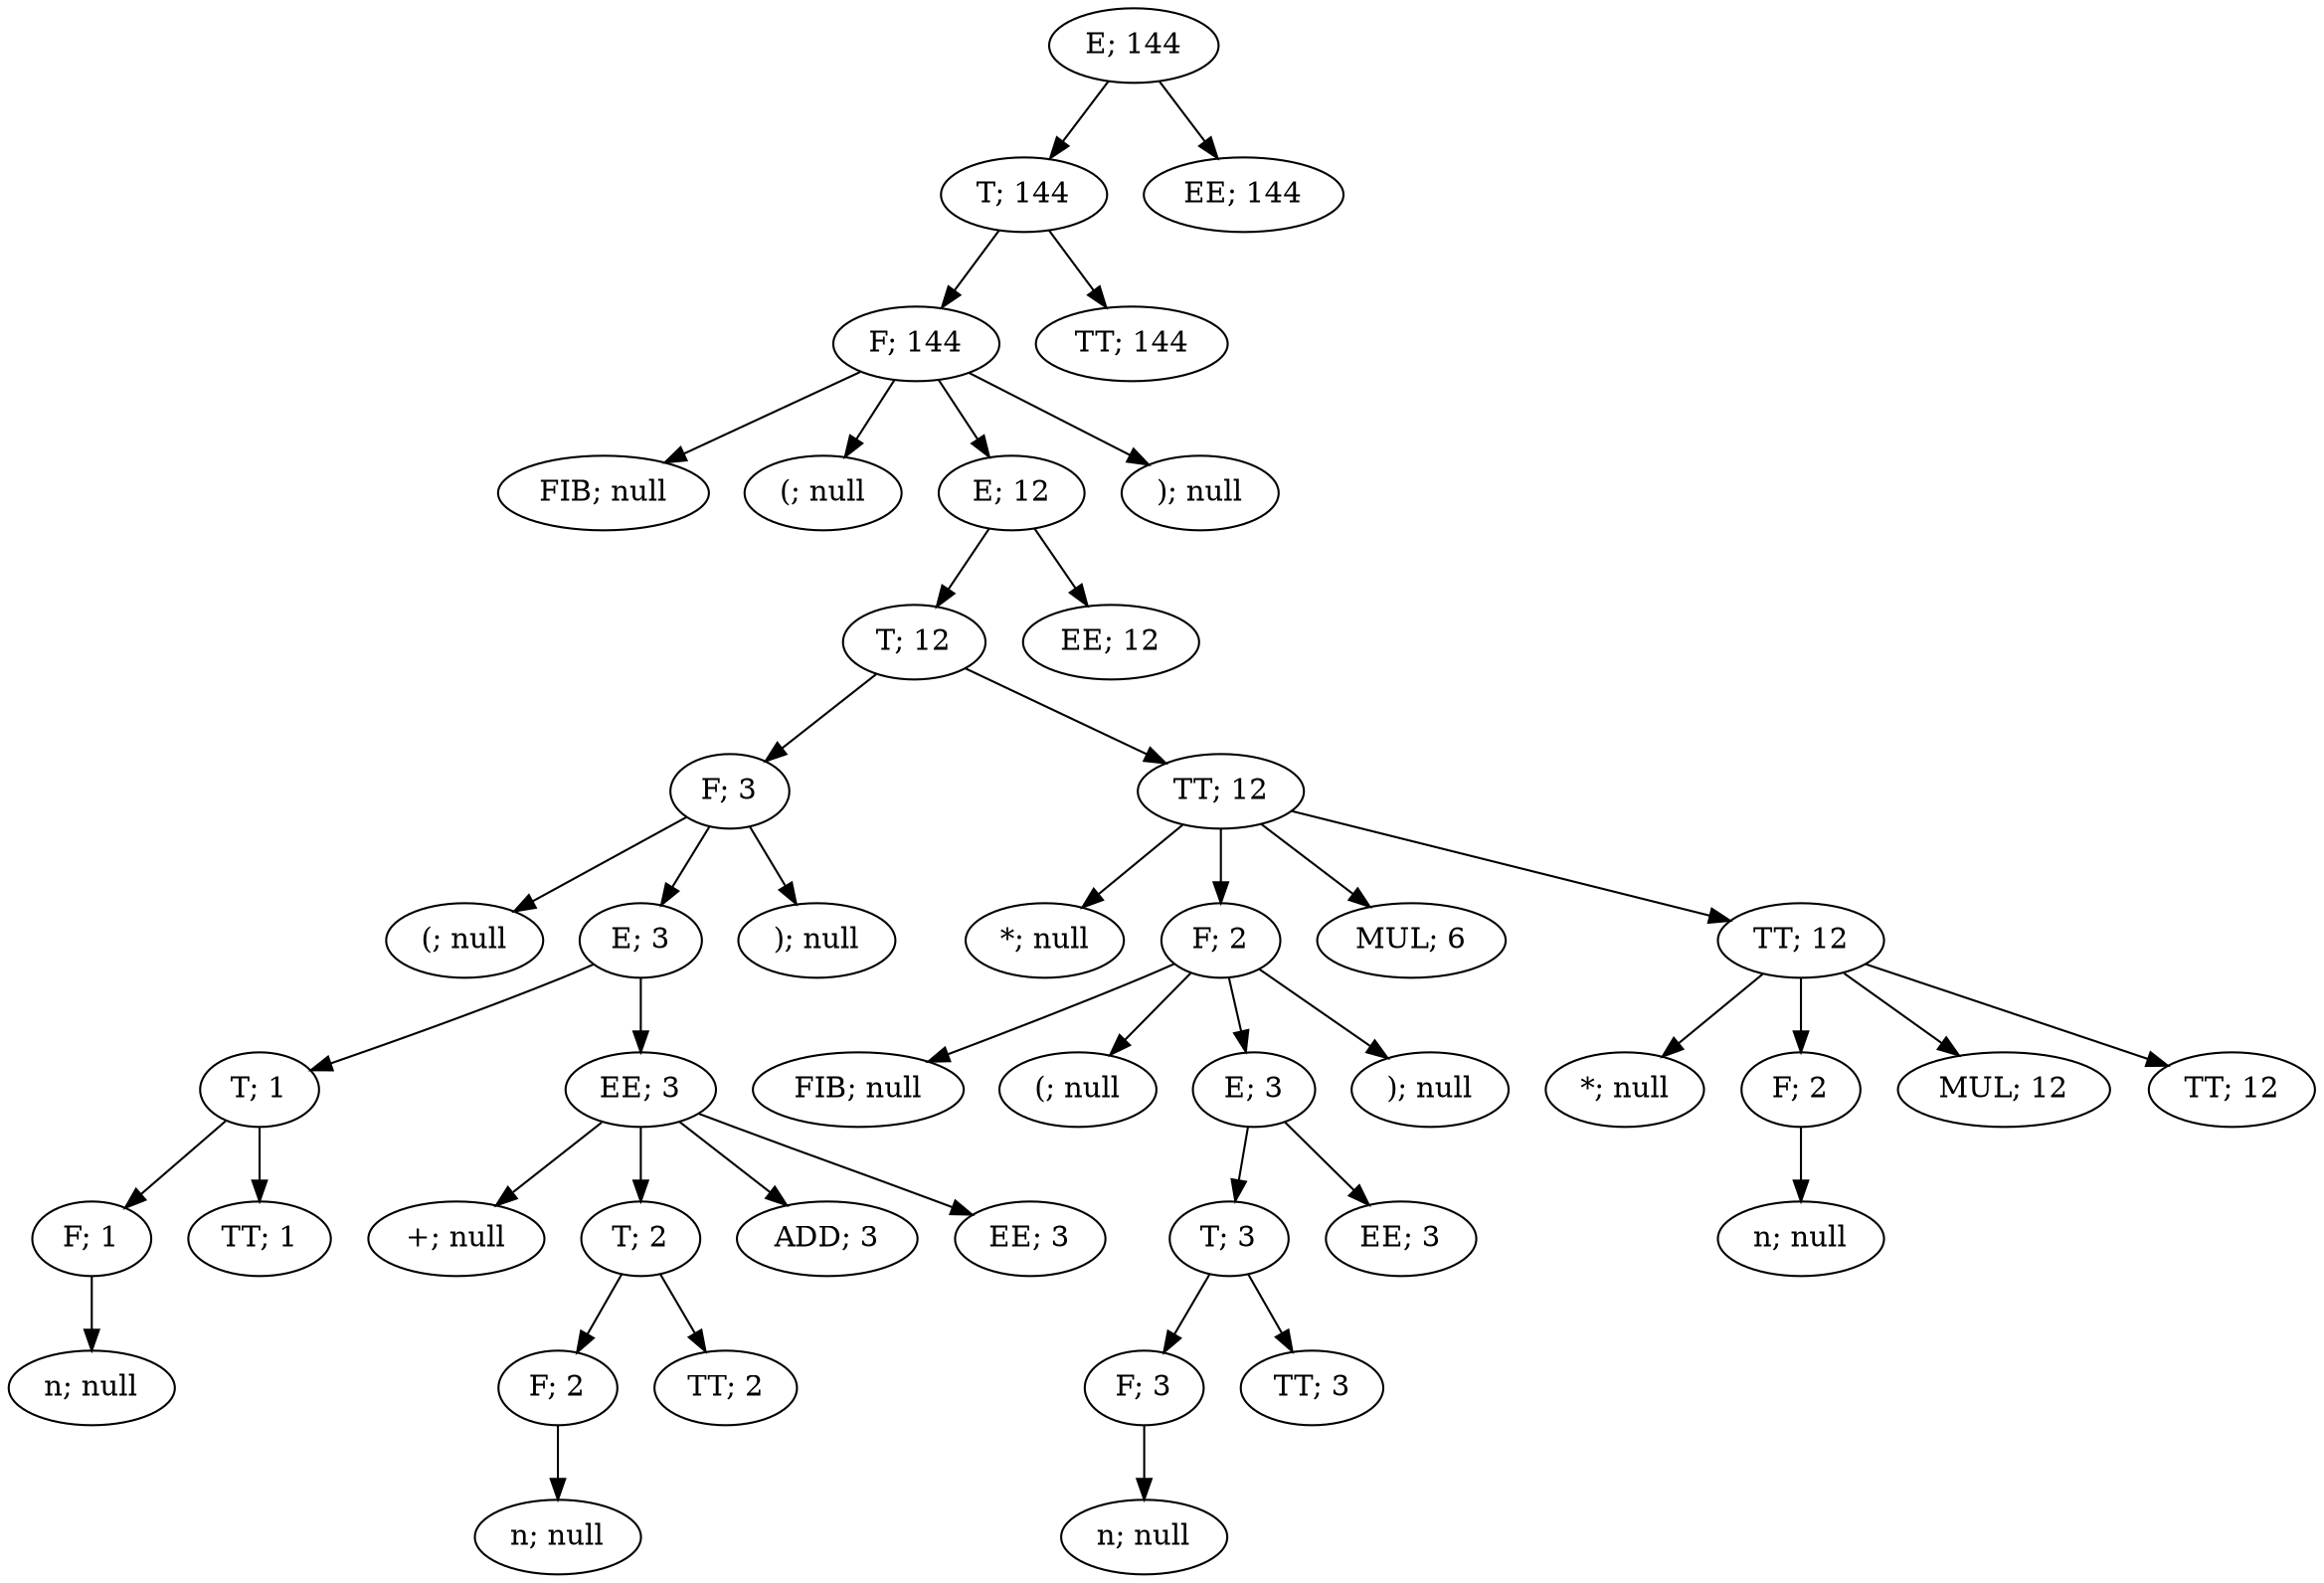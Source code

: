 digraph ParserResult {
"NonTerminal[name=E]_126" [label="E; 144"]
"NonTerminal[name=T]_124" [label="T; 144"]
"NonTerminal[name=E]_126"->"NonTerminal[name=T]_124";
"NonTerminal[name=T]_124" [label="T; 144"]
"NonTerminal[name=F]_122" [label="F; 144"]
"NonTerminal[name=T]_124"->"NonTerminal[name=F]_122";
"NonTerminal[name=F]_122" [label="F; 144"]
"Token{name='FIB', value='fib'}_81" [label="FIB; null"]
"NonTerminal[name=F]_122"->"Token{name='FIB', value='fib'}_81";
"Token{name='FIB', value='fib'}_81" [label="FIB; null"]
"Token{name='(', value='('}_82" [label="(; null"]
"NonTerminal[name=F]_122"->"Token{name='(', value='('}_82";
"Token{name='(', value='('}_82" [label="(; null"]
"NonTerminal[name=E]_120" [label="E; 12"]
"NonTerminal[name=F]_122"->"NonTerminal[name=E]_120";
"NonTerminal[name=E]_120" [label="E; 12"]
"NonTerminal[name=T]_118" [label="T; 12"]
"NonTerminal[name=E]_120"->"NonTerminal[name=T]_118";
"NonTerminal[name=T]_118" [label="T; 12"]
"NonTerminal[name=F]_98" [label="F; 3"]
"NonTerminal[name=T]_118"->"NonTerminal[name=F]_98";
"NonTerminal[name=F]_98" [label="F; 3"]
"Token{name='(', value='('}_83" [label="(; null"]
"NonTerminal[name=F]_98"->"Token{name='(', value='('}_83";
"Token{name='(', value='('}_83" [label="(; null"]
"NonTerminal[name=E]_96" [label="E; 3"]
"NonTerminal[name=F]_98"->"NonTerminal[name=E]_96";
"NonTerminal[name=E]_96" [label="E; 3"]
"NonTerminal[name=T]_87" [label="T; 1"]
"NonTerminal[name=E]_96"->"NonTerminal[name=T]_87";
"NonTerminal[name=T]_87" [label="T; 1"]
"NonTerminal[name=F]_85" [label="F; 1"]
"NonTerminal[name=T]_87"->"NonTerminal[name=F]_85";
"NonTerminal[name=F]_85" [label="F; 1"]
"Token{name='n', value='1'}_84" [label="n; null"]
"NonTerminal[name=F]_85"->"Token{name='n', value='1'}_84";
"Token{name='n', value='1'}_84" [label="n; null"]
"NonTerminal[name=TT]_86" [label="TT; 1"]
"NonTerminal[name=T]_87"->"NonTerminal[name=TT]_86";
"NonTerminal[name=TT]_86" [label="TT; 1"]
"NonTerminal[name=EE]_95" [label="EE; 3"]
"NonTerminal[name=E]_96"->"NonTerminal[name=EE]_95";
"NonTerminal[name=EE]_95" [label="EE; 3"]
"Token{name='+', value='+'}_88" [label="+; null"]
"NonTerminal[name=EE]_95"->"Token{name='+', value='+'}_88";
"Token{name='+', value='+'}_88" [label="+; null"]
"NonTerminal[name=T]_92" [label="T; 2"]
"NonTerminal[name=EE]_95"->"NonTerminal[name=T]_92";
"NonTerminal[name=T]_92" [label="T; 2"]
"NonTerminal[name=F]_90" [label="F; 2"]
"NonTerminal[name=T]_92"->"NonTerminal[name=F]_90";
"NonTerminal[name=F]_90" [label="F; 2"]
"Token{name='n', value='2'}_89" [label="n; null"]
"NonTerminal[name=F]_90"->"Token{name='n', value='2'}_89";
"Token{name='n', value='2'}_89" [label="n; null"]
"NonTerminal[name=TT]_91" [label="TT; 2"]
"NonTerminal[name=T]_92"->"NonTerminal[name=TT]_91";
"NonTerminal[name=TT]_91" [label="TT; 2"]
"NonTerminal[name=ADD]_93" [label="ADD; 3"]
"NonTerminal[name=EE]_95"->"NonTerminal[name=ADD]_93";
"NonTerminal[name=ADD]_93" [label="ADD; 3"]
"NonTerminal[name=EE]_94" [label="EE; 3"]
"NonTerminal[name=EE]_95"->"NonTerminal[name=EE]_94";
"NonTerminal[name=EE]_94" [label="EE; 3"]
"Token{name=')', value=')'}_97" [label="); null"]
"NonTerminal[name=F]_98"->"Token{name=')', value=')'}_97";
"Token{name=')', value=')'}_97" [label="); null"]
"NonTerminal[name=TT]_117" [label="TT; 12"]
"NonTerminal[name=T]_118"->"NonTerminal[name=TT]_117";
"NonTerminal[name=TT]_117" [label="TT; 12"]
"Token{name='*', value='*'}_99" [label="*; null"]
"NonTerminal[name=TT]_117"->"Token{name='*', value='*'}_99";
"Token{name='*', value='*'}_99" [label="*; null"]
"NonTerminal[name=F]_109" [label="F; 2"]
"NonTerminal[name=TT]_117"->"NonTerminal[name=F]_109";
"NonTerminal[name=F]_109" [label="F; 2"]
"Token{name='FIB', value='fib'}_100" [label="FIB; null"]
"NonTerminal[name=F]_109"->"Token{name='FIB', value='fib'}_100";
"Token{name='FIB', value='fib'}_100" [label="FIB; null"]
"Token{name='(', value='('}_101" [label="(; null"]
"NonTerminal[name=F]_109"->"Token{name='(', value='('}_101";
"Token{name='(', value='('}_101" [label="(; null"]
"NonTerminal[name=E]_107" [label="E; 3"]
"NonTerminal[name=F]_109"->"NonTerminal[name=E]_107";
"NonTerminal[name=E]_107" [label="E; 3"]
"NonTerminal[name=T]_105" [label="T; 3"]
"NonTerminal[name=E]_107"->"NonTerminal[name=T]_105";
"NonTerminal[name=T]_105" [label="T; 3"]
"NonTerminal[name=F]_103" [label="F; 3"]
"NonTerminal[name=T]_105"->"NonTerminal[name=F]_103";
"NonTerminal[name=F]_103" [label="F; 3"]
"Token{name='n', value='3'}_102" [label="n; null"]
"NonTerminal[name=F]_103"->"Token{name='n', value='3'}_102";
"Token{name='n', value='3'}_102" [label="n; null"]
"NonTerminal[name=TT]_104" [label="TT; 3"]
"NonTerminal[name=T]_105"->"NonTerminal[name=TT]_104";
"NonTerminal[name=TT]_104" [label="TT; 3"]
"NonTerminal[name=EE]_106" [label="EE; 3"]
"NonTerminal[name=E]_107"->"NonTerminal[name=EE]_106";
"NonTerminal[name=EE]_106" [label="EE; 3"]
"Token{name=')', value=')'}_108" [label="); null"]
"NonTerminal[name=F]_109"->"Token{name=')', value=')'}_108";
"Token{name=')', value=')'}_108" [label="); null"]
"NonTerminal[name=MUL]_110" [label="MUL; 6"]
"NonTerminal[name=TT]_117"->"NonTerminal[name=MUL]_110";
"NonTerminal[name=MUL]_110" [label="MUL; 6"]
"NonTerminal[name=TT]_116" [label="TT; 12"]
"NonTerminal[name=TT]_117"->"NonTerminal[name=TT]_116";
"NonTerminal[name=TT]_116" [label="TT; 12"]
"Token{name='*', value='*'}_111" [label="*; null"]
"NonTerminal[name=TT]_116"->"Token{name='*', value='*'}_111";
"Token{name='*', value='*'}_111" [label="*; null"]
"NonTerminal[name=F]_113" [label="F; 2"]
"NonTerminal[name=TT]_116"->"NonTerminal[name=F]_113";
"NonTerminal[name=F]_113" [label="F; 2"]
"Token{name='n', value='2'}_112" [label="n; null"]
"NonTerminal[name=F]_113"->"Token{name='n', value='2'}_112";
"Token{name='n', value='2'}_112" [label="n; null"]
"NonTerminal[name=MUL]_114" [label="MUL; 12"]
"NonTerminal[name=TT]_116"->"NonTerminal[name=MUL]_114";
"NonTerminal[name=MUL]_114" [label="MUL; 12"]
"NonTerminal[name=TT]_115" [label="TT; 12"]
"NonTerminal[name=TT]_116"->"NonTerminal[name=TT]_115";
"NonTerminal[name=TT]_115" [label="TT; 12"]
"NonTerminal[name=EE]_119" [label="EE; 12"]
"NonTerminal[name=E]_120"->"NonTerminal[name=EE]_119";
"NonTerminal[name=EE]_119" [label="EE; 12"]
"Token{name=')', value=')'}_121" [label="); null"]
"NonTerminal[name=F]_122"->"Token{name=')', value=')'}_121";
"Token{name=')', value=')'}_121" [label="); null"]
"NonTerminal[name=TT]_123" [label="TT; 144"]
"NonTerminal[name=T]_124"->"NonTerminal[name=TT]_123";
"NonTerminal[name=TT]_123" [label="TT; 144"]
"NonTerminal[name=EE]_125" [label="EE; 144"]
"NonTerminal[name=E]_126"->"NonTerminal[name=EE]_125";
"NonTerminal[name=EE]_125" [label="EE; 144"]
}